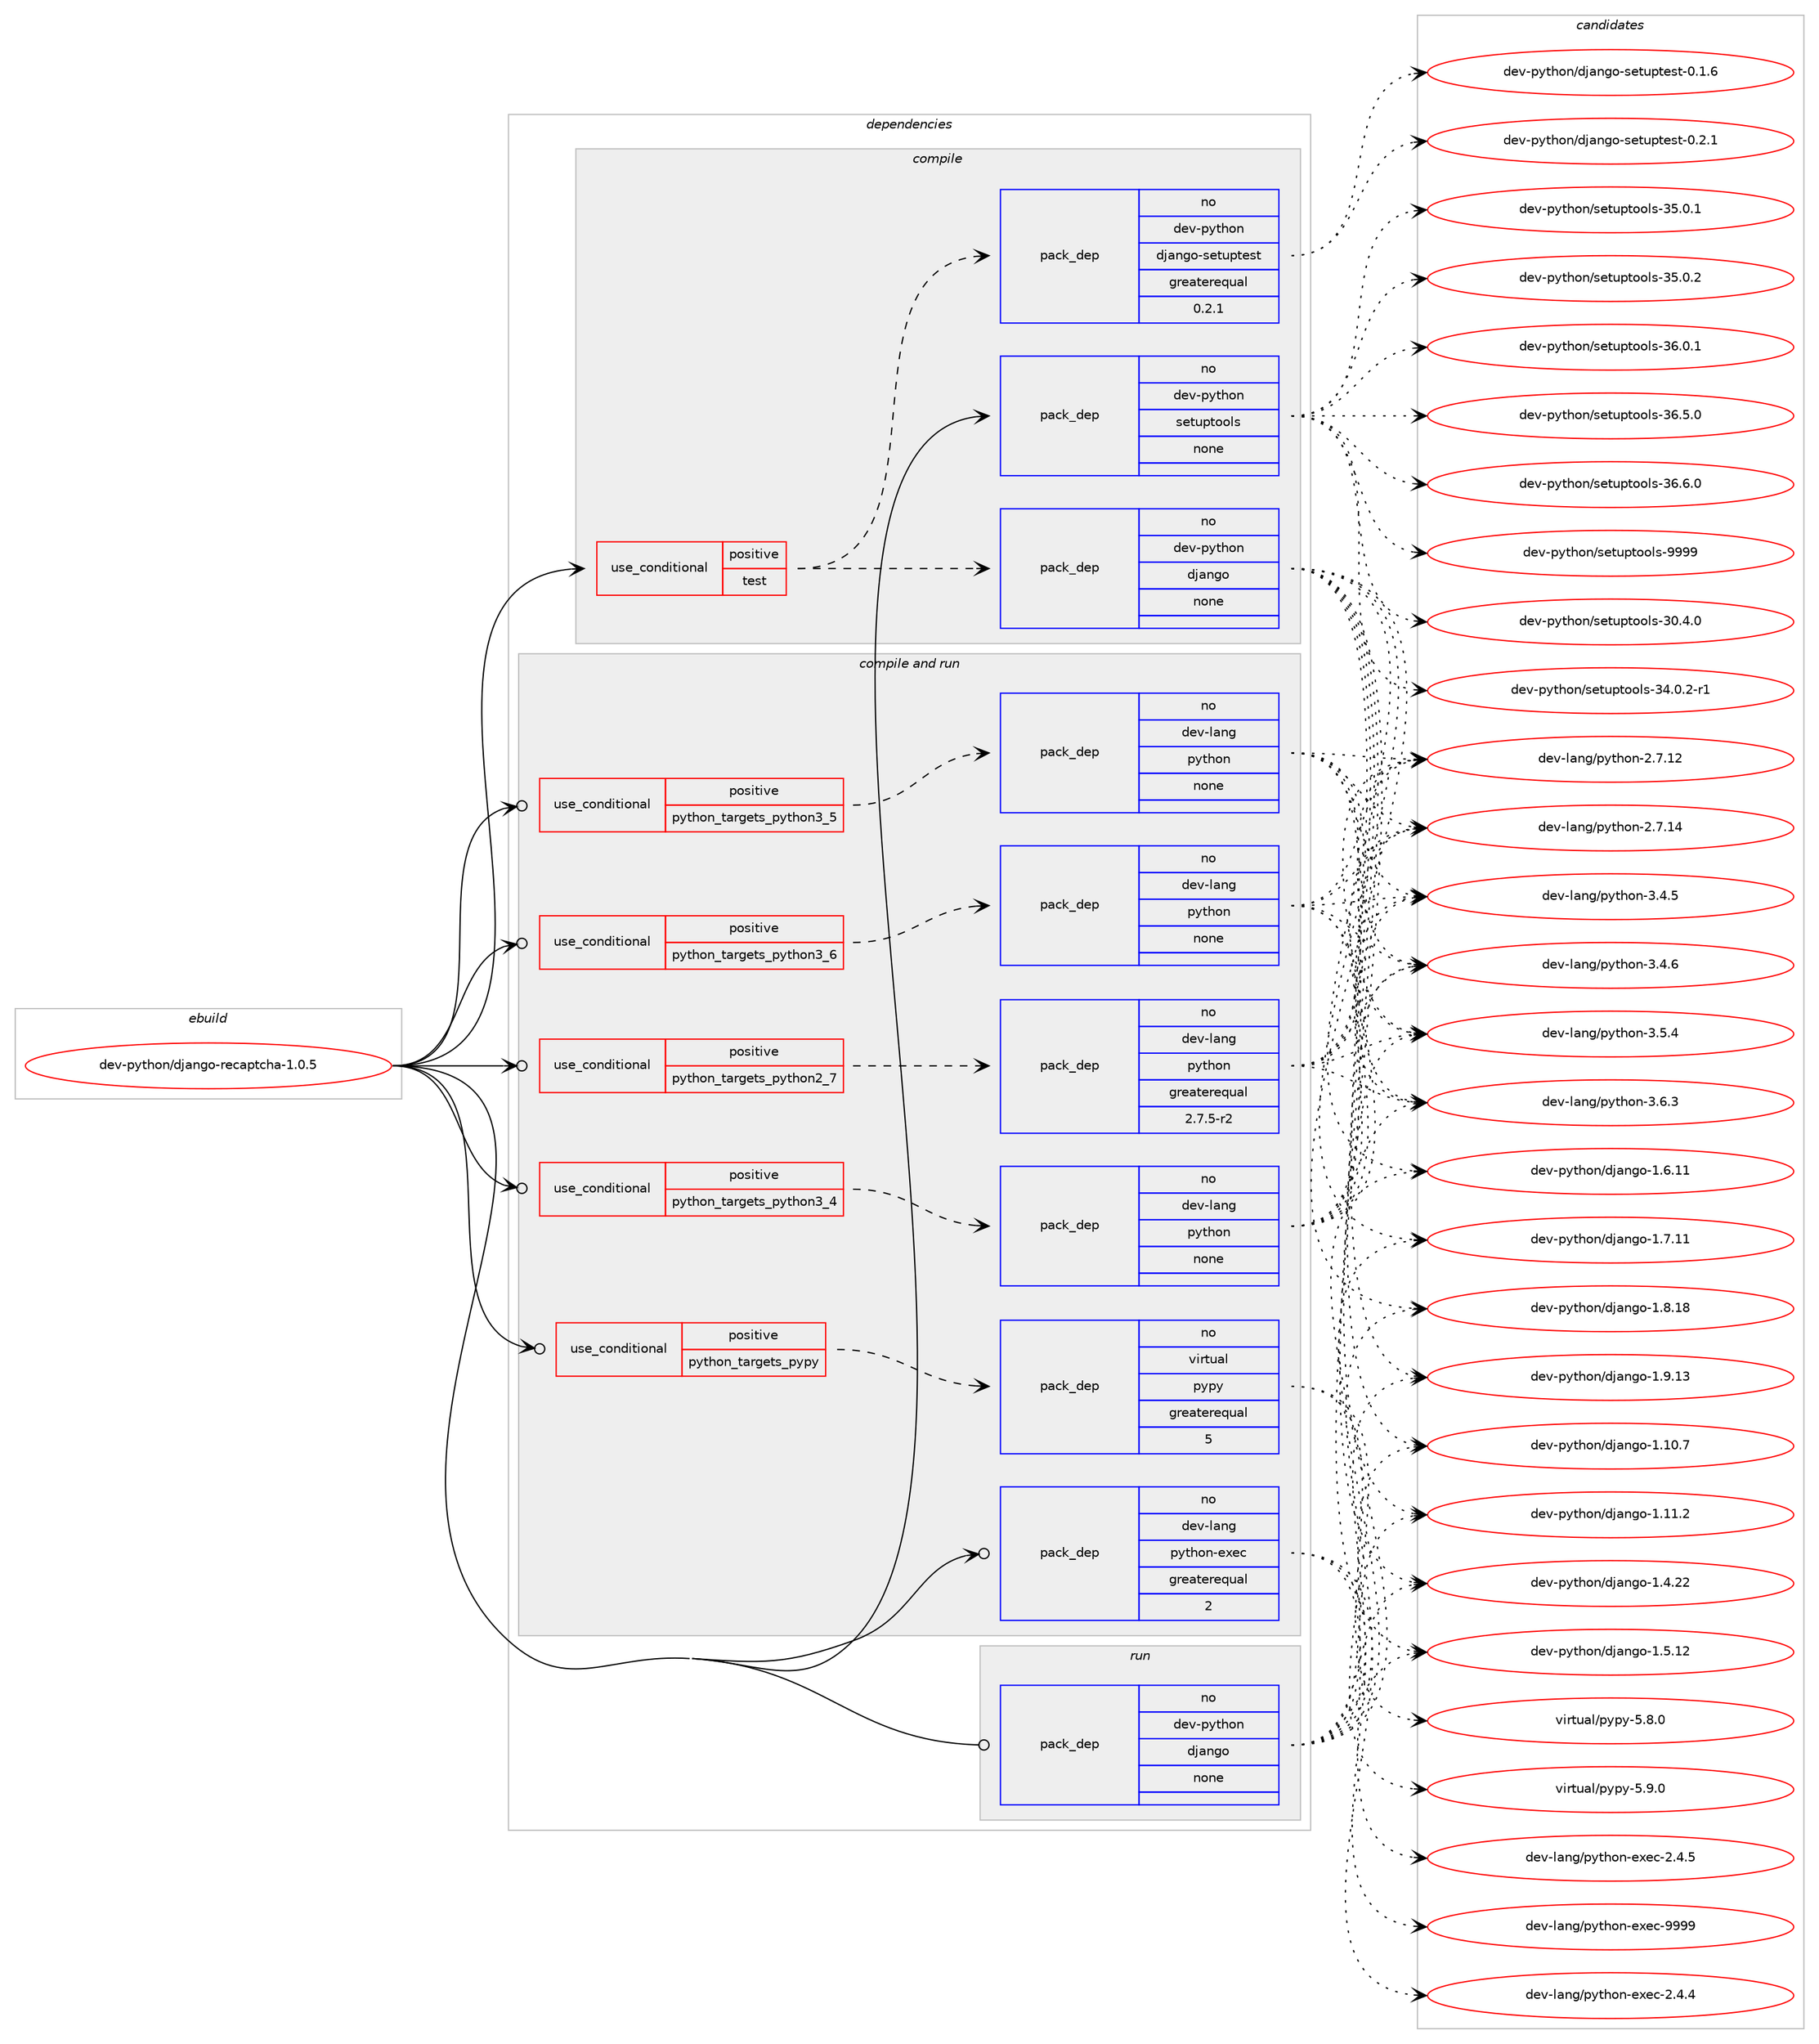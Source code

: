 digraph prolog {

# *************
# Graph options
# *************

newrank=true;
concentrate=true;
compound=true;
graph [rankdir=LR,fontname=Helvetica,fontsize=10,ranksep=1.5];#, ranksep=2.5, nodesep=0.2];
edge  [arrowhead=vee];
node  [fontname=Helvetica,fontsize=10];

# **********
# The ebuild
# **********

subgraph cluster_leftcol {
color=gray;
rank=same;
label=<<i>ebuild</i>>;
id [label="dev-python/django-recaptcha-1.0.5", color=red, width=4, href="../dev-python/django-recaptcha-1.0.5.svg"];
}

# ****************
# The dependencies
# ****************

subgraph cluster_midcol {
color=gray;
label=<<i>dependencies</i>>;
subgraph cluster_compile {
fillcolor="#eeeeee";
style=filled;
label=<<i>compile</i>>;
subgraph cond31871 {
dependency154359 [label=<<TABLE BORDER="0" CELLBORDER="1" CELLSPACING="0" CELLPADDING="4"><TR><TD ROWSPAN="3" CELLPADDING="10">use_conditional</TD></TR><TR><TD>positive</TD></TR><TR><TD>test</TD></TR></TABLE>>, shape=none, color=red];
subgraph pack118656 {
dependency154360 [label=<<TABLE BORDER="0" CELLBORDER="1" CELLSPACING="0" CELLPADDING="4" WIDTH="220"><TR><TD ROWSPAN="6" CELLPADDING="30">pack_dep</TD></TR><TR><TD WIDTH="110">no</TD></TR><TR><TD>dev-python</TD></TR><TR><TD>django</TD></TR><TR><TD>none</TD></TR><TR><TD></TD></TR></TABLE>>, shape=none, color=blue];
}
dependency154359:e -> dependency154360:w [weight=20,style="dashed",arrowhead="vee"];
subgraph pack118657 {
dependency154361 [label=<<TABLE BORDER="0" CELLBORDER="1" CELLSPACING="0" CELLPADDING="4" WIDTH="220"><TR><TD ROWSPAN="6" CELLPADDING="30">pack_dep</TD></TR><TR><TD WIDTH="110">no</TD></TR><TR><TD>dev-python</TD></TR><TR><TD>django-setuptest</TD></TR><TR><TD>greaterequal</TD></TR><TR><TD>0.2.1</TD></TR></TABLE>>, shape=none, color=blue];
}
dependency154359:e -> dependency154361:w [weight=20,style="dashed",arrowhead="vee"];
}
id:e -> dependency154359:w [weight=20,style="solid",arrowhead="vee"];
subgraph pack118658 {
dependency154362 [label=<<TABLE BORDER="0" CELLBORDER="1" CELLSPACING="0" CELLPADDING="4" WIDTH="220"><TR><TD ROWSPAN="6" CELLPADDING="30">pack_dep</TD></TR><TR><TD WIDTH="110">no</TD></TR><TR><TD>dev-python</TD></TR><TR><TD>setuptools</TD></TR><TR><TD>none</TD></TR><TR><TD></TD></TR></TABLE>>, shape=none, color=blue];
}
id:e -> dependency154362:w [weight=20,style="solid",arrowhead="vee"];
}
subgraph cluster_compileandrun {
fillcolor="#eeeeee";
style=filled;
label=<<i>compile and run</i>>;
subgraph cond31872 {
dependency154363 [label=<<TABLE BORDER="0" CELLBORDER="1" CELLSPACING="0" CELLPADDING="4"><TR><TD ROWSPAN="3" CELLPADDING="10">use_conditional</TD></TR><TR><TD>positive</TD></TR><TR><TD>python_targets_pypy</TD></TR></TABLE>>, shape=none, color=red];
subgraph pack118659 {
dependency154364 [label=<<TABLE BORDER="0" CELLBORDER="1" CELLSPACING="0" CELLPADDING="4" WIDTH="220"><TR><TD ROWSPAN="6" CELLPADDING="30">pack_dep</TD></TR><TR><TD WIDTH="110">no</TD></TR><TR><TD>virtual</TD></TR><TR><TD>pypy</TD></TR><TR><TD>greaterequal</TD></TR><TR><TD>5</TD></TR></TABLE>>, shape=none, color=blue];
}
dependency154363:e -> dependency154364:w [weight=20,style="dashed",arrowhead="vee"];
}
id:e -> dependency154363:w [weight=20,style="solid",arrowhead="odotvee"];
subgraph cond31873 {
dependency154365 [label=<<TABLE BORDER="0" CELLBORDER="1" CELLSPACING="0" CELLPADDING="4"><TR><TD ROWSPAN="3" CELLPADDING="10">use_conditional</TD></TR><TR><TD>positive</TD></TR><TR><TD>python_targets_python2_7</TD></TR></TABLE>>, shape=none, color=red];
subgraph pack118660 {
dependency154366 [label=<<TABLE BORDER="0" CELLBORDER="1" CELLSPACING="0" CELLPADDING="4" WIDTH="220"><TR><TD ROWSPAN="6" CELLPADDING="30">pack_dep</TD></TR><TR><TD WIDTH="110">no</TD></TR><TR><TD>dev-lang</TD></TR><TR><TD>python</TD></TR><TR><TD>greaterequal</TD></TR><TR><TD>2.7.5-r2</TD></TR></TABLE>>, shape=none, color=blue];
}
dependency154365:e -> dependency154366:w [weight=20,style="dashed",arrowhead="vee"];
}
id:e -> dependency154365:w [weight=20,style="solid",arrowhead="odotvee"];
subgraph cond31874 {
dependency154367 [label=<<TABLE BORDER="0" CELLBORDER="1" CELLSPACING="0" CELLPADDING="4"><TR><TD ROWSPAN="3" CELLPADDING="10">use_conditional</TD></TR><TR><TD>positive</TD></TR><TR><TD>python_targets_python3_4</TD></TR></TABLE>>, shape=none, color=red];
subgraph pack118661 {
dependency154368 [label=<<TABLE BORDER="0" CELLBORDER="1" CELLSPACING="0" CELLPADDING="4" WIDTH="220"><TR><TD ROWSPAN="6" CELLPADDING="30">pack_dep</TD></TR><TR><TD WIDTH="110">no</TD></TR><TR><TD>dev-lang</TD></TR><TR><TD>python</TD></TR><TR><TD>none</TD></TR><TR><TD></TD></TR></TABLE>>, shape=none, color=blue];
}
dependency154367:e -> dependency154368:w [weight=20,style="dashed",arrowhead="vee"];
}
id:e -> dependency154367:w [weight=20,style="solid",arrowhead="odotvee"];
subgraph cond31875 {
dependency154369 [label=<<TABLE BORDER="0" CELLBORDER="1" CELLSPACING="0" CELLPADDING="4"><TR><TD ROWSPAN="3" CELLPADDING="10">use_conditional</TD></TR><TR><TD>positive</TD></TR><TR><TD>python_targets_python3_5</TD></TR></TABLE>>, shape=none, color=red];
subgraph pack118662 {
dependency154370 [label=<<TABLE BORDER="0" CELLBORDER="1" CELLSPACING="0" CELLPADDING="4" WIDTH="220"><TR><TD ROWSPAN="6" CELLPADDING="30">pack_dep</TD></TR><TR><TD WIDTH="110">no</TD></TR><TR><TD>dev-lang</TD></TR><TR><TD>python</TD></TR><TR><TD>none</TD></TR><TR><TD></TD></TR></TABLE>>, shape=none, color=blue];
}
dependency154369:e -> dependency154370:w [weight=20,style="dashed",arrowhead="vee"];
}
id:e -> dependency154369:w [weight=20,style="solid",arrowhead="odotvee"];
subgraph cond31876 {
dependency154371 [label=<<TABLE BORDER="0" CELLBORDER="1" CELLSPACING="0" CELLPADDING="4"><TR><TD ROWSPAN="3" CELLPADDING="10">use_conditional</TD></TR><TR><TD>positive</TD></TR><TR><TD>python_targets_python3_6</TD></TR></TABLE>>, shape=none, color=red];
subgraph pack118663 {
dependency154372 [label=<<TABLE BORDER="0" CELLBORDER="1" CELLSPACING="0" CELLPADDING="4" WIDTH="220"><TR><TD ROWSPAN="6" CELLPADDING="30">pack_dep</TD></TR><TR><TD WIDTH="110">no</TD></TR><TR><TD>dev-lang</TD></TR><TR><TD>python</TD></TR><TR><TD>none</TD></TR><TR><TD></TD></TR></TABLE>>, shape=none, color=blue];
}
dependency154371:e -> dependency154372:w [weight=20,style="dashed",arrowhead="vee"];
}
id:e -> dependency154371:w [weight=20,style="solid",arrowhead="odotvee"];
subgraph pack118664 {
dependency154373 [label=<<TABLE BORDER="0" CELLBORDER="1" CELLSPACING="0" CELLPADDING="4" WIDTH="220"><TR><TD ROWSPAN="6" CELLPADDING="30">pack_dep</TD></TR><TR><TD WIDTH="110">no</TD></TR><TR><TD>dev-lang</TD></TR><TR><TD>python-exec</TD></TR><TR><TD>greaterequal</TD></TR><TR><TD>2</TD></TR></TABLE>>, shape=none, color=blue];
}
id:e -> dependency154373:w [weight=20,style="solid",arrowhead="odotvee"];
}
subgraph cluster_run {
fillcolor="#eeeeee";
style=filled;
label=<<i>run</i>>;
subgraph pack118665 {
dependency154374 [label=<<TABLE BORDER="0" CELLBORDER="1" CELLSPACING="0" CELLPADDING="4" WIDTH="220"><TR><TD ROWSPAN="6" CELLPADDING="30">pack_dep</TD></TR><TR><TD WIDTH="110">no</TD></TR><TR><TD>dev-python</TD></TR><TR><TD>django</TD></TR><TR><TD>none</TD></TR><TR><TD></TD></TR></TABLE>>, shape=none, color=blue];
}
id:e -> dependency154374:w [weight=20,style="solid",arrowhead="odot"];
}
}

# **************
# The candidates
# **************

subgraph cluster_choices {
rank=same;
color=gray;
label=<<i>candidates</i>>;

subgraph choice118656 {
color=black;
nodesep=1;
choice10010111845112121116104111110471001069711010311145494649484655 [label="dev-python/django-1.10.7", color=red, width=4,href="../dev-python/django-1.10.7.svg"];
choice10010111845112121116104111110471001069711010311145494649494650 [label="dev-python/django-1.11.2", color=red, width=4,href="../dev-python/django-1.11.2.svg"];
choice10010111845112121116104111110471001069711010311145494652465050 [label="dev-python/django-1.4.22", color=red, width=4,href="../dev-python/django-1.4.22.svg"];
choice10010111845112121116104111110471001069711010311145494653464950 [label="dev-python/django-1.5.12", color=red, width=4,href="../dev-python/django-1.5.12.svg"];
choice10010111845112121116104111110471001069711010311145494654464949 [label="dev-python/django-1.6.11", color=red, width=4,href="../dev-python/django-1.6.11.svg"];
choice10010111845112121116104111110471001069711010311145494655464949 [label="dev-python/django-1.7.11", color=red, width=4,href="../dev-python/django-1.7.11.svg"];
choice10010111845112121116104111110471001069711010311145494656464956 [label="dev-python/django-1.8.18", color=red, width=4,href="../dev-python/django-1.8.18.svg"];
choice10010111845112121116104111110471001069711010311145494657464951 [label="dev-python/django-1.9.13", color=red, width=4,href="../dev-python/django-1.9.13.svg"];
dependency154360:e -> choice10010111845112121116104111110471001069711010311145494649484655:w [style=dotted,weight="100"];
dependency154360:e -> choice10010111845112121116104111110471001069711010311145494649494650:w [style=dotted,weight="100"];
dependency154360:e -> choice10010111845112121116104111110471001069711010311145494652465050:w [style=dotted,weight="100"];
dependency154360:e -> choice10010111845112121116104111110471001069711010311145494653464950:w [style=dotted,weight="100"];
dependency154360:e -> choice10010111845112121116104111110471001069711010311145494654464949:w [style=dotted,weight="100"];
dependency154360:e -> choice10010111845112121116104111110471001069711010311145494655464949:w [style=dotted,weight="100"];
dependency154360:e -> choice10010111845112121116104111110471001069711010311145494656464956:w [style=dotted,weight="100"];
dependency154360:e -> choice10010111845112121116104111110471001069711010311145494657464951:w [style=dotted,weight="100"];
}
subgraph choice118657 {
color=black;
nodesep=1;
choice10010111845112121116104111110471001069711010311145115101116117112116101115116454846494654 [label="dev-python/django-setuptest-0.1.6", color=red, width=4,href="../dev-python/django-setuptest-0.1.6.svg"];
choice10010111845112121116104111110471001069711010311145115101116117112116101115116454846504649 [label="dev-python/django-setuptest-0.2.1", color=red, width=4,href="../dev-python/django-setuptest-0.2.1.svg"];
dependency154361:e -> choice10010111845112121116104111110471001069711010311145115101116117112116101115116454846494654:w [style=dotted,weight="100"];
dependency154361:e -> choice10010111845112121116104111110471001069711010311145115101116117112116101115116454846504649:w [style=dotted,weight="100"];
}
subgraph choice118658 {
color=black;
nodesep=1;
choice100101118451121211161041111104711510111611711211611111110811545514846524648 [label="dev-python/setuptools-30.4.0", color=red, width=4,href="../dev-python/setuptools-30.4.0.svg"];
choice1001011184511212111610411111047115101116117112116111111108115455152464846504511449 [label="dev-python/setuptools-34.0.2-r1", color=red, width=4,href="../dev-python/setuptools-34.0.2-r1.svg"];
choice100101118451121211161041111104711510111611711211611111110811545515346484649 [label="dev-python/setuptools-35.0.1", color=red, width=4,href="../dev-python/setuptools-35.0.1.svg"];
choice100101118451121211161041111104711510111611711211611111110811545515346484650 [label="dev-python/setuptools-35.0.2", color=red, width=4,href="../dev-python/setuptools-35.0.2.svg"];
choice100101118451121211161041111104711510111611711211611111110811545515446484649 [label="dev-python/setuptools-36.0.1", color=red, width=4,href="../dev-python/setuptools-36.0.1.svg"];
choice100101118451121211161041111104711510111611711211611111110811545515446534648 [label="dev-python/setuptools-36.5.0", color=red, width=4,href="../dev-python/setuptools-36.5.0.svg"];
choice100101118451121211161041111104711510111611711211611111110811545515446544648 [label="dev-python/setuptools-36.6.0", color=red, width=4,href="../dev-python/setuptools-36.6.0.svg"];
choice10010111845112121116104111110471151011161171121161111111081154557575757 [label="dev-python/setuptools-9999", color=red, width=4,href="../dev-python/setuptools-9999.svg"];
dependency154362:e -> choice100101118451121211161041111104711510111611711211611111110811545514846524648:w [style=dotted,weight="100"];
dependency154362:e -> choice1001011184511212111610411111047115101116117112116111111108115455152464846504511449:w [style=dotted,weight="100"];
dependency154362:e -> choice100101118451121211161041111104711510111611711211611111110811545515346484649:w [style=dotted,weight="100"];
dependency154362:e -> choice100101118451121211161041111104711510111611711211611111110811545515346484650:w [style=dotted,weight="100"];
dependency154362:e -> choice100101118451121211161041111104711510111611711211611111110811545515446484649:w [style=dotted,weight="100"];
dependency154362:e -> choice100101118451121211161041111104711510111611711211611111110811545515446534648:w [style=dotted,weight="100"];
dependency154362:e -> choice100101118451121211161041111104711510111611711211611111110811545515446544648:w [style=dotted,weight="100"];
dependency154362:e -> choice10010111845112121116104111110471151011161171121161111111081154557575757:w [style=dotted,weight="100"];
}
subgraph choice118659 {
color=black;
nodesep=1;
choice1181051141161179710847112121112121455346564648 [label="virtual/pypy-5.8.0", color=red, width=4,href="../virtual/pypy-5.8.0.svg"];
choice1181051141161179710847112121112121455346574648 [label="virtual/pypy-5.9.0", color=red, width=4,href="../virtual/pypy-5.9.0.svg"];
dependency154364:e -> choice1181051141161179710847112121112121455346564648:w [style=dotted,weight="100"];
dependency154364:e -> choice1181051141161179710847112121112121455346574648:w [style=dotted,weight="100"];
}
subgraph choice118660 {
color=black;
nodesep=1;
choice10010111845108971101034711212111610411111045504655464950 [label="dev-lang/python-2.7.12", color=red, width=4,href="../dev-lang/python-2.7.12.svg"];
choice10010111845108971101034711212111610411111045504655464952 [label="dev-lang/python-2.7.14", color=red, width=4,href="../dev-lang/python-2.7.14.svg"];
choice100101118451089711010347112121116104111110455146524653 [label="dev-lang/python-3.4.5", color=red, width=4,href="../dev-lang/python-3.4.5.svg"];
choice100101118451089711010347112121116104111110455146524654 [label="dev-lang/python-3.4.6", color=red, width=4,href="../dev-lang/python-3.4.6.svg"];
choice100101118451089711010347112121116104111110455146534652 [label="dev-lang/python-3.5.4", color=red, width=4,href="../dev-lang/python-3.5.4.svg"];
choice100101118451089711010347112121116104111110455146544651 [label="dev-lang/python-3.6.3", color=red, width=4,href="../dev-lang/python-3.6.3.svg"];
dependency154366:e -> choice10010111845108971101034711212111610411111045504655464950:w [style=dotted,weight="100"];
dependency154366:e -> choice10010111845108971101034711212111610411111045504655464952:w [style=dotted,weight="100"];
dependency154366:e -> choice100101118451089711010347112121116104111110455146524653:w [style=dotted,weight="100"];
dependency154366:e -> choice100101118451089711010347112121116104111110455146524654:w [style=dotted,weight="100"];
dependency154366:e -> choice100101118451089711010347112121116104111110455146534652:w [style=dotted,weight="100"];
dependency154366:e -> choice100101118451089711010347112121116104111110455146544651:w [style=dotted,weight="100"];
}
subgraph choice118661 {
color=black;
nodesep=1;
choice10010111845108971101034711212111610411111045504655464950 [label="dev-lang/python-2.7.12", color=red, width=4,href="../dev-lang/python-2.7.12.svg"];
choice10010111845108971101034711212111610411111045504655464952 [label="dev-lang/python-2.7.14", color=red, width=4,href="../dev-lang/python-2.7.14.svg"];
choice100101118451089711010347112121116104111110455146524653 [label="dev-lang/python-3.4.5", color=red, width=4,href="../dev-lang/python-3.4.5.svg"];
choice100101118451089711010347112121116104111110455146524654 [label="dev-lang/python-3.4.6", color=red, width=4,href="../dev-lang/python-3.4.6.svg"];
choice100101118451089711010347112121116104111110455146534652 [label="dev-lang/python-3.5.4", color=red, width=4,href="../dev-lang/python-3.5.4.svg"];
choice100101118451089711010347112121116104111110455146544651 [label="dev-lang/python-3.6.3", color=red, width=4,href="../dev-lang/python-3.6.3.svg"];
dependency154368:e -> choice10010111845108971101034711212111610411111045504655464950:w [style=dotted,weight="100"];
dependency154368:e -> choice10010111845108971101034711212111610411111045504655464952:w [style=dotted,weight="100"];
dependency154368:e -> choice100101118451089711010347112121116104111110455146524653:w [style=dotted,weight="100"];
dependency154368:e -> choice100101118451089711010347112121116104111110455146524654:w [style=dotted,weight="100"];
dependency154368:e -> choice100101118451089711010347112121116104111110455146534652:w [style=dotted,weight="100"];
dependency154368:e -> choice100101118451089711010347112121116104111110455146544651:w [style=dotted,weight="100"];
}
subgraph choice118662 {
color=black;
nodesep=1;
choice10010111845108971101034711212111610411111045504655464950 [label="dev-lang/python-2.7.12", color=red, width=4,href="../dev-lang/python-2.7.12.svg"];
choice10010111845108971101034711212111610411111045504655464952 [label="dev-lang/python-2.7.14", color=red, width=4,href="../dev-lang/python-2.7.14.svg"];
choice100101118451089711010347112121116104111110455146524653 [label="dev-lang/python-3.4.5", color=red, width=4,href="../dev-lang/python-3.4.5.svg"];
choice100101118451089711010347112121116104111110455146524654 [label="dev-lang/python-3.4.6", color=red, width=4,href="../dev-lang/python-3.4.6.svg"];
choice100101118451089711010347112121116104111110455146534652 [label="dev-lang/python-3.5.4", color=red, width=4,href="../dev-lang/python-3.5.4.svg"];
choice100101118451089711010347112121116104111110455146544651 [label="dev-lang/python-3.6.3", color=red, width=4,href="../dev-lang/python-3.6.3.svg"];
dependency154370:e -> choice10010111845108971101034711212111610411111045504655464950:w [style=dotted,weight="100"];
dependency154370:e -> choice10010111845108971101034711212111610411111045504655464952:w [style=dotted,weight="100"];
dependency154370:e -> choice100101118451089711010347112121116104111110455146524653:w [style=dotted,weight="100"];
dependency154370:e -> choice100101118451089711010347112121116104111110455146524654:w [style=dotted,weight="100"];
dependency154370:e -> choice100101118451089711010347112121116104111110455146534652:w [style=dotted,weight="100"];
dependency154370:e -> choice100101118451089711010347112121116104111110455146544651:w [style=dotted,weight="100"];
}
subgraph choice118663 {
color=black;
nodesep=1;
choice10010111845108971101034711212111610411111045504655464950 [label="dev-lang/python-2.7.12", color=red, width=4,href="../dev-lang/python-2.7.12.svg"];
choice10010111845108971101034711212111610411111045504655464952 [label="dev-lang/python-2.7.14", color=red, width=4,href="../dev-lang/python-2.7.14.svg"];
choice100101118451089711010347112121116104111110455146524653 [label="dev-lang/python-3.4.5", color=red, width=4,href="../dev-lang/python-3.4.5.svg"];
choice100101118451089711010347112121116104111110455146524654 [label="dev-lang/python-3.4.6", color=red, width=4,href="../dev-lang/python-3.4.6.svg"];
choice100101118451089711010347112121116104111110455146534652 [label="dev-lang/python-3.5.4", color=red, width=4,href="../dev-lang/python-3.5.4.svg"];
choice100101118451089711010347112121116104111110455146544651 [label="dev-lang/python-3.6.3", color=red, width=4,href="../dev-lang/python-3.6.3.svg"];
dependency154372:e -> choice10010111845108971101034711212111610411111045504655464950:w [style=dotted,weight="100"];
dependency154372:e -> choice10010111845108971101034711212111610411111045504655464952:w [style=dotted,weight="100"];
dependency154372:e -> choice100101118451089711010347112121116104111110455146524653:w [style=dotted,weight="100"];
dependency154372:e -> choice100101118451089711010347112121116104111110455146524654:w [style=dotted,weight="100"];
dependency154372:e -> choice100101118451089711010347112121116104111110455146534652:w [style=dotted,weight="100"];
dependency154372:e -> choice100101118451089711010347112121116104111110455146544651:w [style=dotted,weight="100"];
}
subgraph choice118664 {
color=black;
nodesep=1;
choice1001011184510897110103471121211161041111104510112010199455046524652 [label="dev-lang/python-exec-2.4.4", color=red, width=4,href="../dev-lang/python-exec-2.4.4.svg"];
choice1001011184510897110103471121211161041111104510112010199455046524653 [label="dev-lang/python-exec-2.4.5", color=red, width=4,href="../dev-lang/python-exec-2.4.5.svg"];
choice10010111845108971101034711212111610411111045101120101994557575757 [label="dev-lang/python-exec-9999", color=red, width=4,href="../dev-lang/python-exec-9999.svg"];
dependency154373:e -> choice1001011184510897110103471121211161041111104510112010199455046524652:w [style=dotted,weight="100"];
dependency154373:e -> choice1001011184510897110103471121211161041111104510112010199455046524653:w [style=dotted,weight="100"];
dependency154373:e -> choice10010111845108971101034711212111610411111045101120101994557575757:w [style=dotted,weight="100"];
}
subgraph choice118665 {
color=black;
nodesep=1;
choice10010111845112121116104111110471001069711010311145494649484655 [label="dev-python/django-1.10.7", color=red, width=4,href="../dev-python/django-1.10.7.svg"];
choice10010111845112121116104111110471001069711010311145494649494650 [label="dev-python/django-1.11.2", color=red, width=4,href="../dev-python/django-1.11.2.svg"];
choice10010111845112121116104111110471001069711010311145494652465050 [label="dev-python/django-1.4.22", color=red, width=4,href="../dev-python/django-1.4.22.svg"];
choice10010111845112121116104111110471001069711010311145494653464950 [label="dev-python/django-1.5.12", color=red, width=4,href="../dev-python/django-1.5.12.svg"];
choice10010111845112121116104111110471001069711010311145494654464949 [label="dev-python/django-1.6.11", color=red, width=4,href="../dev-python/django-1.6.11.svg"];
choice10010111845112121116104111110471001069711010311145494655464949 [label="dev-python/django-1.7.11", color=red, width=4,href="../dev-python/django-1.7.11.svg"];
choice10010111845112121116104111110471001069711010311145494656464956 [label="dev-python/django-1.8.18", color=red, width=4,href="../dev-python/django-1.8.18.svg"];
choice10010111845112121116104111110471001069711010311145494657464951 [label="dev-python/django-1.9.13", color=red, width=4,href="../dev-python/django-1.9.13.svg"];
dependency154374:e -> choice10010111845112121116104111110471001069711010311145494649484655:w [style=dotted,weight="100"];
dependency154374:e -> choice10010111845112121116104111110471001069711010311145494649494650:w [style=dotted,weight="100"];
dependency154374:e -> choice10010111845112121116104111110471001069711010311145494652465050:w [style=dotted,weight="100"];
dependency154374:e -> choice10010111845112121116104111110471001069711010311145494653464950:w [style=dotted,weight="100"];
dependency154374:e -> choice10010111845112121116104111110471001069711010311145494654464949:w [style=dotted,weight="100"];
dependency154374:e -> choice10010111845112121116104111110471001069711010311145494655464949:w [style=dotted,weight="100"];
dependency154374:e -> choice10010111845112121116104111110471001069711010311145494656464956:w [style=dotted,weight="100"];
dependency154374:e -> choice10010111845112121116104111110471001069711010311145494657464951:w [style=dotted,weight="100"];
}
}

}
